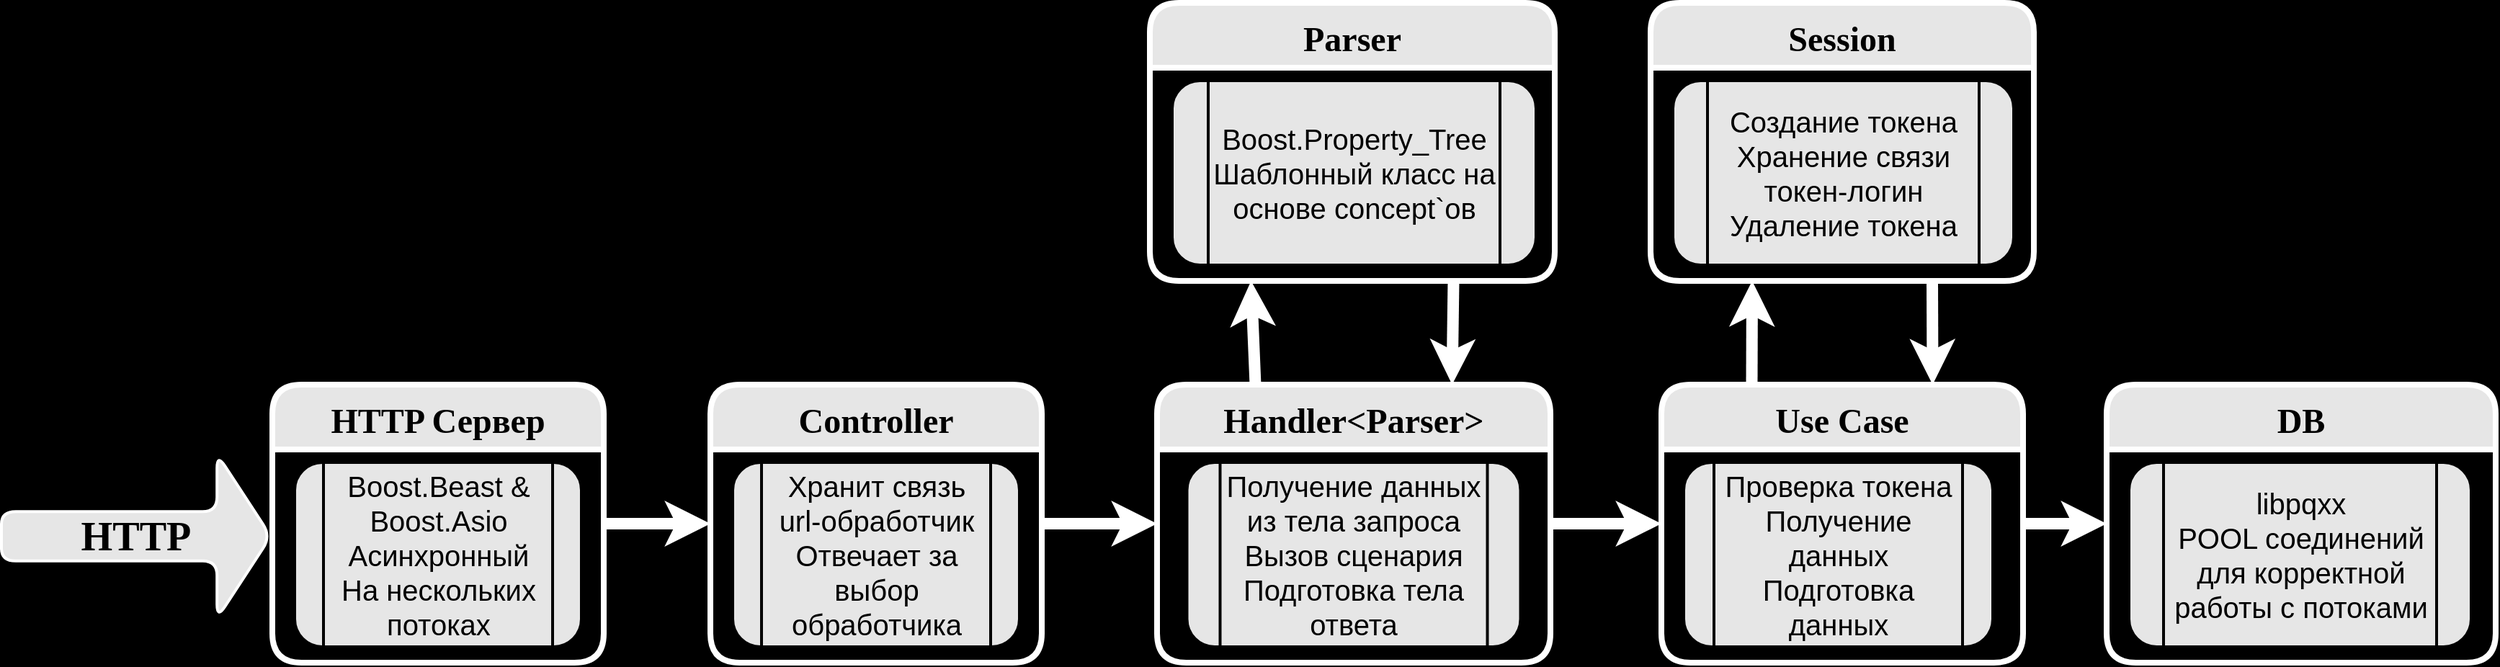 <mxfile>
    <diagram id="weWLpd9kuepbsL-Z3C04" name="Page-1">
        <mxGraphModel dx="2581" dy="1929" grid="0" gridSize="10" guides="1" tooltips="1" connect="1" arrows="1" fold="1" page="0" pageScale="1" pageWidth="827" pageHeight="1169" background="#000000" math="0" shadow="0">
            <root>
                <mxCell id="0"/>
                <mxCell id="1" parent="0"/>
                <mxCell id="27" style="edgeStyle=none;rounded=1;html=1;entryX=0;entryY=0.5;entryDx=0;entryDy=0;fontFamily=Verdana;fontSize=24;strokeColor=#FFFFFF;fillColor=default;strokeWidth=8;" edge="1" parent="1" source="6" target="8">
                    <mxGeometry relative="1" as="geometry"/>
                </mxCell>
                <mxCell id="6" value="HTTP Сервер" style="swimlane;startSize=45;fontSize=24;fillColor=#E6E6E6;rounded=1;fontFamily=Verdana;strokeColor=#FFFFFF;strokeWidth=4;" vertex="1" parent="1">
                    <mxGeometry x="-163" y="-416" width="230" height="193" as="geometry">
                        <mxRectangle x="-105" y="-331" width="158" height="71" as="alternateBounds"/>
                    </mxGeometry>
                </mxCell>
                <mxCell id="7" value="&lt;font style=&quot;font-size: 20px&quot;&gt;Boost.Beast &amp;amp; Boost.Asio&lt;br&gt;Асинхронный&lt;br&gt;На нескольких потоках&lt;/font&gt;" style="shape=process;whiteSpace=wrap;html=1;backgroundOutline=1;fontSize=20;fillColor=#E6E6E6;rounded=1;strokeWidth=2;" vertex="1" parent="6">
                    <mxGeometry x="15.5" y="54" width="199" height="128" as="geometry"/>
                </mxCell>
                <mxCell id="28" style="edgeStyle=none;rounded=1;html=1;exitX=1;exitY=0.5;exitDx=0;exitDy=0;entryX=0;entryY=0.5;entryDx=0;entryDy=0;fontFamily=Verdana;fontSize=24;strokeColor=#FFFFFF;strokeWidth=8;fillColor=default;" edge="1" parent="1" source="8" target="10">
                    <mxGeometry relative="1" as="geometry"/>
                </mxCell>
                <mxCell id="8" value="Controller" style="swimlane;startSize=45;fontSize=24;fillColor=#E6E6E6;rounded=1;fontFamily=Verdana;strokeColor=#FFFFFF;strokeWidth=4;" vertex="1" parent="1">
                    <mxGeometry x="141" y="-416" width="230" height="193" as="geometry">
                        <mxRectangle x="-105" y="-331" width="158" height="71" as="alternateBounds"/>
                    </mxGeometry>
                </mxCell>
                <mxCell id="9" value="&lt;span&gt;Хранит связь url-обработчик&lt;br&gt;Отвечает за выбор обработчика&lt;br&gt;&lt;/span&gt;" style="shape=process;whiteSpace=wrap;html=1;backgroundOutline=1;fontSize=20;fillColor=#E6E6E6;rounded=1;strokeWidth=2;" vertex="1" parent="8">
                    <mxGeometry x="15.5" y="54" width="199" height="128" as="geometry"/>
                </mxCell>
                <mxCell id="29" style="edgeStyle=none;rounded=1;html=1;fontFamily=Verdana;fontSize=24;strokeColor=#FFFFFF;strokeWidth=8;fillColor=default;entryX=0.25;entryY=1;entryDx=0;entryDy=0;exitX=0.25;exitY=0;exitDx=0;exitDy=0;" edge="1" parent="1" source="10" target="14">
                    <mxGeometry relative="1" as="geometry">
                        <mxPoint x="530" y="-417" as="sourcePoint"/>
                        <mxPoint x="532" y="-484" as="targetPoint"/>
                    </mxGeometry>
                </mxCell>
                <mxCell id="30" style="edgeStyle=none;rounded=1;html=1;exitX=0.75;exitY=1;exitDx=0;exitDy=0;entryX=0.75;entryY=0;entryDx=0;entryDy=0;fontFamily=Verdana;fontSize=24;strokeColor=#FFFFFF;strokeWidth=8;fillColor=default;" edge="1" parent="1" source="14" target="10">
                    <mxGeometry relative="1" as="geometry"/>
                </mxCell>
                <mxCell id="31" style="edgeStyle=none;rounded=1;html=1;entryX=0;entryY=0.5;entryDx=0;entryDy=0;fontFamily=Verdana;fontSize=24;strokeColor=#FFFFFF;strokeWidth=8;fillColor=default;" edge="1" parent="1" source="10" target="17">
                    <mxGeometry relative="1" as="geometry"/>
                </mxCell>
                <mxCell id="10" value="Handler&lt;Parser&gt;" style="swimlane;startSize=45;fontSize=24;fillColor=#E6E6E6;rounded=1;fontFamily=Verdana;strokeColor=#FFFFFF;strokeWidth=4;" vertex="1" parent="1">
                    <mxGeometry x="451" y="-416" width="273" height="193" as="geometry">
                        <mxRectangle x="-105" y="-331" width="158" height="71" as="alternateBounds"/>
                    </mxGeometry>
                </mxCell>
                <mxCell id="11" value="&lt;span&gt;Получение данных из тела запроса&lt;br&gt;Вызов сценария&lt;br&gt;Подготовка тела ответа&lt;br&gt;&lt;/span&gt;" style="shape=process;whiteSpace=wrap;html=1;backgroundOutline=1;fontSize=20;fillColor=#E6E6E6;rounded=1;strokeWidth=2;" vertex="1" parent="10">
                    <mxGeometry x="20.75" y="54" width="231.5" height="128" as="geometry"/>
                </mxCell>
                <mxCell id="14" value="Parser" style="swimlane;startSize=45;fontSize=24;fillColor=#E6E6E6;rounded=1;fontFamily=Verdana;strokeColor=#FFFFFF;strokeWidth=4;" vertex="1" parent="1">
                    <mxGeometry x="446" y="-681" width="281" height="193" as="geometry">
                        <mxRectangle x="-105" y="-331" width="158" height="71" as="alternateBounds"/>
                    </mxGeometry>
                </mxCell>
                <mxCell id="15" value="&lt;span&gt;Boost.Property_Tree&lt;br&gt;Шаблонный класс на основе concept`ов&lt;br&gt;&lt;/span&gt;" style="shape=process;whiteSpace=wrap;html=1;backgroundOutline=1;fontSize=20;fillColor=#E6E6E6;rounded=1;strokeWidth=2;" vertex="1" parent="14">
                    <mxGeometry x="15.5" y="54" width="252.5" height="128" as="geometry"/>
                </mxCell>
                <mxCell id="32" style="edgeStyle=none;rounded=1;html=1;exitX=0.25;exitY=0;exitDx=0;exitDy=0;fontFamily=Verdana;fontSize=24;strokeColor=#FFFFFF;strokeWidth=8;fillColor=default;" edge="1" parent="1" source="17">
                    <mxGeometry relative="1" as="geometry">
                        <mxPoint x="864" y="-488" as="targetPoint"/>
                    </mxGeometry>
                </mxCell>
                <mxCell id="34" style="edgeStyle=none;rounded=1;html=1;exitX=1;exitY=0.5;exitDx=0;exitDy=0;entryX=0;entryY=0.5;entryDx=0;entryDy=0;fontFamily=Verdana;fontSize=24;strokeColor=#FFFFFF;strokeWidth=8;fillColor=default;" edge="1" parent="1" source="17" target="21">
                    <mxGeometry relative="1" as="geometry"/>
                </mxCell>
                <mxCell id="17" value="Use Case" style="swimlane;startSize=45;fontSize=24;fillColor=#E6E6E6;rounded=1;fontFamily=Verdana;strokeColor=#FFFFFF;strokeWidth=4;" vertex="1" parent="1">
                    <mxGeometry x="801" y="-416" width="251" height="193" as="geometry">
                        <mxRectangle x="-105" y="-331" width="158" height="71" as="alternateBounds"/>
                    </mxGeometry>
                </mxCell>
                <mxCell id="18" value="&lt;span&gt;Проверка токена&lt;br&gt;Получение данных&lt;br&gt;Подготовка данных&lt;br&gt;&lt;/span&gt;" style="shape=process;whiteSpace=wrap;html=1;backgroundOutline=1;fontSize=20;fillColor=#E6E6E6;rounded=1;strokeWidth=2;" vertex="1" parent="17">
                    <mxGeometry x="15.5" y="54" width="214.5" height="128" as="geometry"/>
                </mxCell>
                <mxCell id="33" style="edgeStyle=none;rounded=1;html=1;fontFamily=Verdana;fontSize=24;strokeColor=#FFFFFF;strokeWidth=8;fillColor=default;entryX=0.75;entryY=0;entryDx=0;entryDy=0;" edge="1" parent="1" target="17">
                    <mxGeometry relative="1" as="geometry">
                        <mxPoint x="989" y="-488" as="sourcePoint"/>
                        <mxPoint x="993" y="-417" as="targetPoint"/>
                    </mxGeometry>
                </mxCell>
                <mxCell id="19" value="Session" style="swimlane;startSize=45;fontSize=24;fillColor=#E6E6E6;rounded=1;fontFamily=Verdana;strokeColor=#FFFFFF;strokeWidth=4;" vertex="1" parent="1">
                    <mxGeometry x="793.5" y="-681" width="266" height="193" as="geometry">
                        <mxRectangle x="-105" y="-331" width="158" height="71" as="alternateBounds"/>
                    </mxGeometry>
                </mxCell>
                <mxCell id="20" value="&lt;span&gt;Создание токена&lt;br&gt;Хранение связи токен-логин&lt;br&gt;Удаление токена&lt;br&gt;&lt;/span&gt;" style="shape=process;whiteSpace=wrap;html=1;backgroundOutline=1;fontSize=20;fillColor=#E6E6E6;rounded=1;strokeWidth=2;" vertex="1" parent="19">
                    <mxGeometry x="15.5" y="54" width="236.5" height="128" as="geometry"/>
                </mxCell>
                <mxCell id="21" value="DB" style="swimlane;startSize=45;fontSize=24;fillColor=#E6E6E6;rounded=1;fontFamily=Verdana;strokeColor=#FFFFFF;strokeWidth=4;" vertex="1" parent="1">
                    <mxGeometry x="1110" y="-416" width="270" height="193" as="geometry">
                        <mxRectangle x="-105" y="-331" width="158" height="71" as="alternateBounds"/>
                    </mxGeometry>
                </mxCell>
                <mxCell id="22" value="&lt;span&gt;libpqxx&lt;br&gt;POOL соединений для корректной работы с потоками&lt;br&gt;&lt;/span&gt;" style="shape=process;whiteSpace=wrap;html=1;backgroundOutline=1;fontSize=20;fillColor=#E6E6E6;rounded=1;strokeWidth=2;" vertex="1" parent="21">
                    <mxGeometry x="15.5" y="54" width="237.5" height="128" as="geometry"/>
                </mxCell>
                <mxCell id="36" value="&lt;h3&gt;HTTP&lt;/h3&gt;" style="shape=singleArrow;whiteSpace=wrap;html=1;rounded=1;fontFamily=Verdana;fontSize=24;strokeColor=#FFFFFF;strokeWidth=2;fillColor=#E6E6E6;" vertex="1" parent="1">
                    <mxGeometry x="-351" y="-368" width="187" height="114.5" as="geometry"/>
                </mxCell>
            </root>
        </mxGraphModel>
    </diagram>
</mxfile>